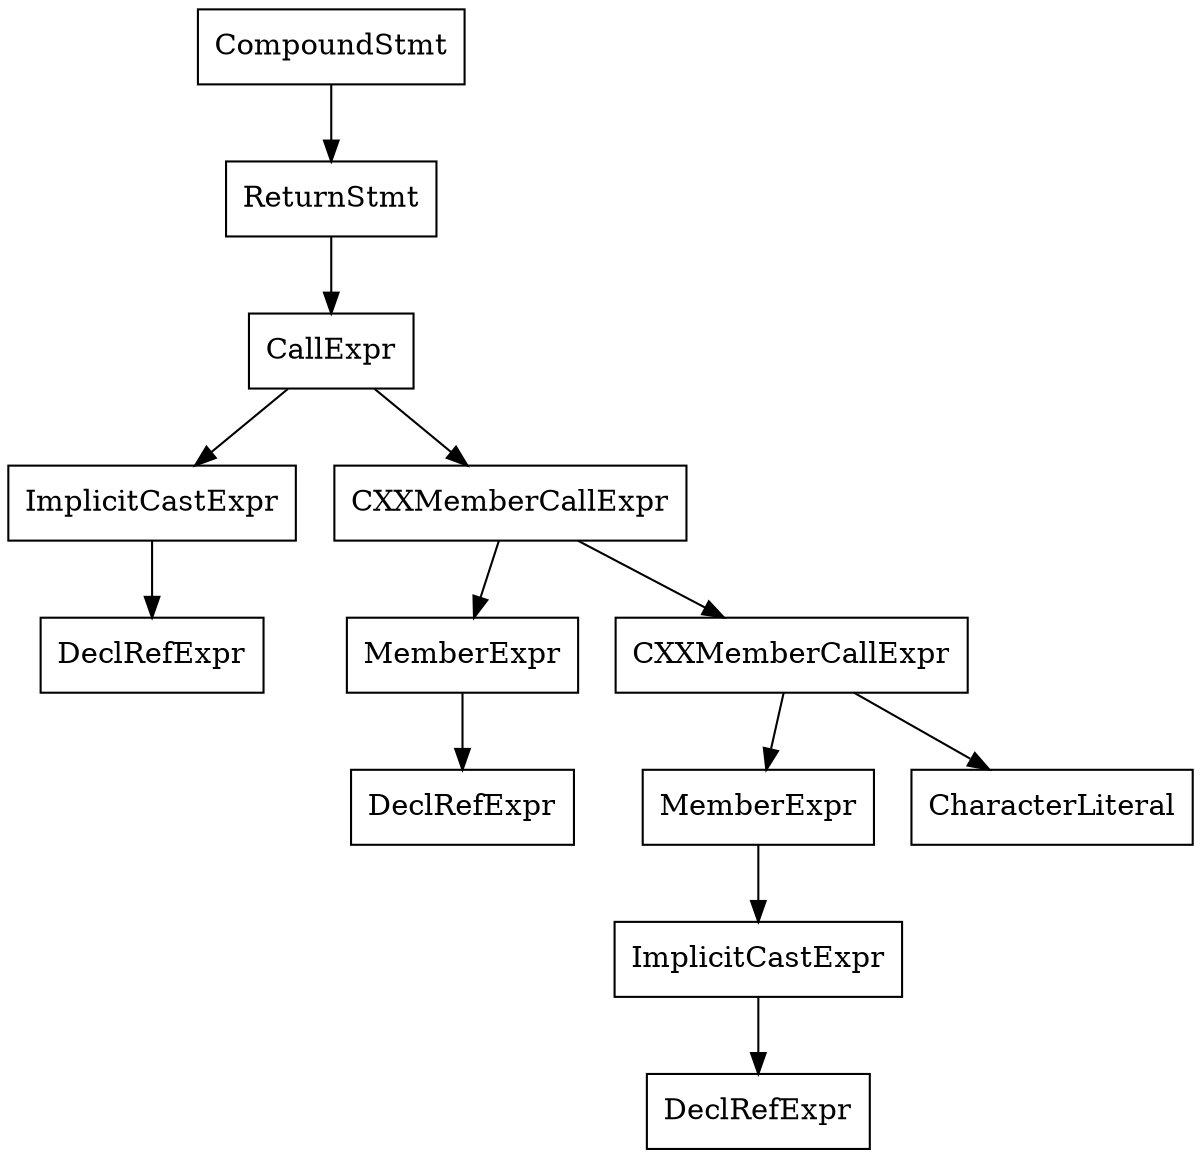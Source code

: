digraph unnamed {

	Node0x55c236612798 [shape=record,label="{CompoundStmt}"];
	Node0x55c236612798 -> Node0x55c236612788;
	Node0x55c236612788 [shape=record,label="{ReturnStmt}"];
	Node0x55c236612788 -> Node0x55c236612760;
	Node0x55c236612760 [shape=record,label="{CallExpr}"];
	Node0x55c236612760 -> Node0x55c236612748;
	Node0x55c236612760 -> Node0x55c236612640;
	Node0x55c236612748 [shape=record,label="{ImplicitCastExpr}"];
	Node0x55c236612748 -> Node0x55c2366126f8;
	Node0x55c2366126f8 [shape=record,label="{DeclRefExpr}"];
	Node0x55c236612640 [shape=record,label="{CXXMemberCallExpr}"];
	Node0x55c236612640 -> Node0x55c236612578;
	Node0x55c236612640 -> Node0x55c2366125f8;
	Node0x55c236612578 [shape=record,label="{MemberExpr}"];
	Node0x55c236612578 -> Node0x55c236612558;
	Node0x55c236612558 [shape=record,label="{DeclRefExpr}"];
	Node0x55c2366125f8 [shape=record,label="{CXXMemberCallExpr}"];
	Node0x55c2366125f8 -> Node0x55c2366125c8;
	Node0x55c2366125f8 -> Node0x55c2364ab500;
	Node0x55c2366125c8 [shape=record,label="{MemberExpr}"];
	Node0x55c2366125c8 -> Node0x55c236612620;
	Node0x55c236612620 [shape=record,label="{ImplicitCastExpr}"];
	Node0x55c236612620 -> Node0x55c2366125a8;
	Node0x55c2366125a8 [shape=record,label="{DeclRefExpr}"];
	Node0x55c2364ab500 [shape=record,label="{CharacterLiteral}"];
}
